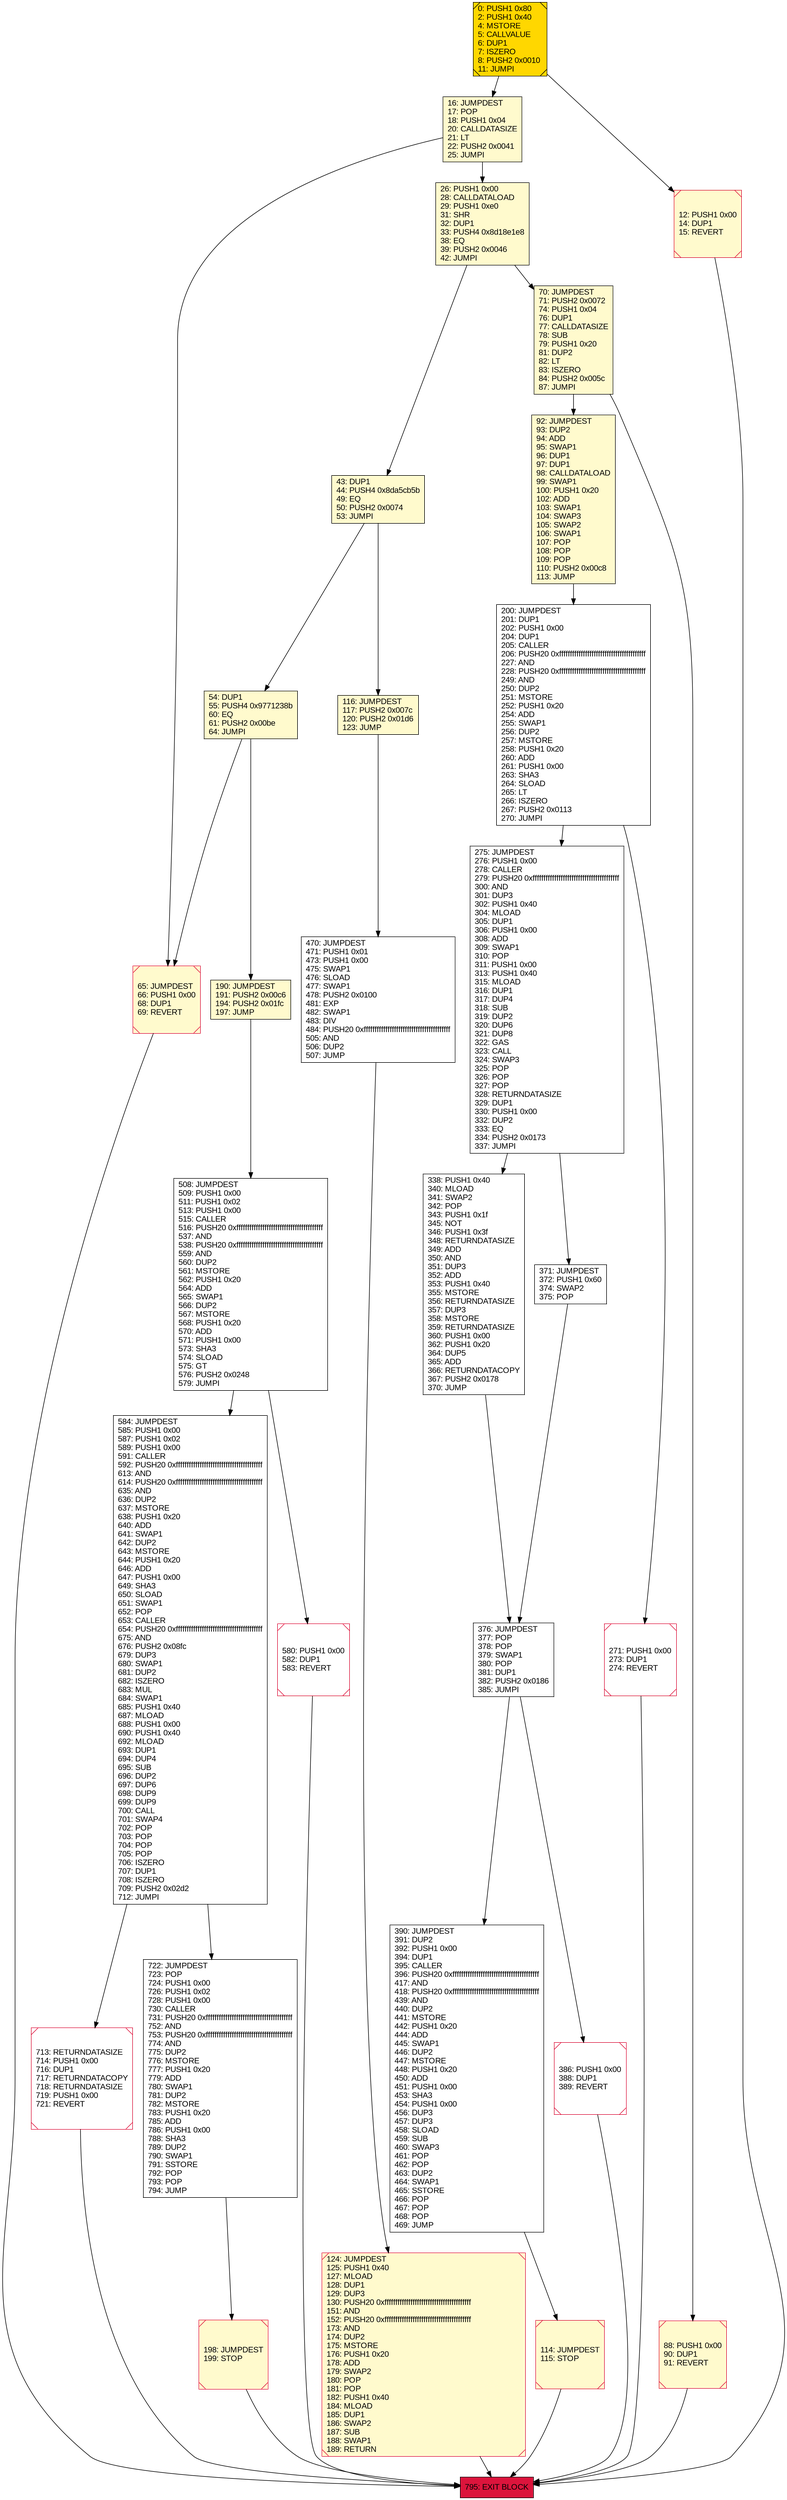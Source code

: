 digraph G {
bgcolor=transparent rankdir=UD;
node [shape=box style=filled color=black fillcolor=white fontname=arial fontcolor=black];
390 [label="390: JUMPDEST\l391: DUP2\l392: PUSH1 0x00\l394: DUP1\l395: CALLER\l396: PUSH20 0xffffffffffffffffffffffffffffffffffffffff\l417: AND\l418: PUSH20 0xffffffffffffffffffffffffffffffffffffffff\l439: AND\l440: DUP2\l441: MSTORE\l442: PUSH1 0x20\l444: ADD\l445: SWAP1\l446: DUP2\l447: MSTORE\l448: PUSH1 0x20\l450: ADD\l451: PUSH1 0x00\l453: SHA3\l454: PUSH1 0x00\l456: DUP3\l457: DUP3\l458: SLOAD\l459: SUB\l460: SWAP3\l461: POP\l462: POP\l463: DUP2\l464: SWAP1\l465: SSTORE\l466: POP\l467: POP\l468: POP\l469: JUMP\l" ];
65 [label="65: JUMPDEST\l66: PUSH1 0x00\l68: DUP1\l69: REVERT\l" fillcolor=lemonchiffon shape=Msquare color=crimson ];
54 [label="54: DUP1\l55: PUSH4 0x9771238b\l60: EQ\l61: PUSH2 0x00be\l64: JUMPI\l" fillcolor=lemonchiffon ];
508 [label="508: JUMPDEST\l509: PUSH1 0x00\l511: PUSH1 0x02\l513: PUSH1 0x00\l515: CALLER\l516: PUSH20 0xffffffffffffffffffffffffffffffffffffffff\l537: AND\l538: PUSH20 0xffffffffffffffffffffffffffffffffffffffff\l559: AND\l560: DUP2\l561: MSTORE\l562: PUSH1 0x20\l564: ADD\l565: SWAP1\l566: DUP2\l567: MSTORE\l568: PUSH1 0x20\l570: ADD\l571: PUSH1 0x00\l573: SHA3\l574: SLOAD\l575: GT\l576: PUSH2 0x0248\l579: JUMPI\l" ];
338 [label="338: PUSH1 0x40\l340: MLOAD\l341: SWAP2\l342: POP\l343: PUSH1 0x1f\l345: NOT\l346: PUSH1 0x3f\l348: RETURNDATASIZE\l349: ADD\l350: AND\l351: DUP3\l352: ADD\l353: PUSH1 0x40\l355: MSTORE\l356: RETURNDATASIZE\l357: DUP3\l358: MSTORE\l359: RETURNDATASIZE\l360: PUSH1 0x00\l362: PUSH1 0x20\l364: DUP5\l365: ADD\l366: RETURNDATACOPY\l367: PUSH2 0x0178\l370: JUMP\l" ];
470 [label="470: JUMPDEST\l471: PUSH1 0x01\l473: PUSH1 0x00\l475: SWAP1\l476: SLOAD\l477: SWAP1\l478: PUSH2 0x0100\l481: EXP\l482: SWAP1\l483: DIV\l484: PUSH20 0xffffffffffffffffffffffffffffffffffffffff\l505: AND\l506: DUP2\l507: JUMP\l" ];
26 [label="26: PUSH1 0x00\l28: CALLDATALOAD\l29: PUSH1 0xe0\l31: SHR\l32: DUP1\l33: PUSH4 0x8d18e1e8\l38: EQ\l39: PUSH2 0x0046\l42: JUMPI\l" fillcolor=lemonchiffon ];
16 [label="16: JUMPDEST\l17: POP\l18: PUSH1 0x04\l20: CALLDATASIZE\l21: LT\l22: PUSH2 0x0041\l25: JUMPI\l" fillcolor=lemonchiffon ];
43 [label="43: DUP1\l44: PUSH4 0x8da5cb5b\l49: EQ\l50: PUSH2 0x0074\l53: JUMPI\l" fillcolor=lemonchiffon ];
198 [label="198: JUMPDEST\l199: STOP\l" fillcolor=lemonchiffon shape=Msquare color=crimson ];
584 [label="584: JUMPDEST\l585: PUSH1 0x00\l587: PUSH1 0x02\l589: PUSH1 0x00\l591: CALLER\l592: PUSH20 0xffffffffffffffffffffffffffffffffffffffff\l613: AND\l614: PUSH20 0xffffffffffffffffffffffffffffffffffffffff\l635: AND\l636: DUP2\l637: MSTORE\l638: PUSH1 0x20\l640: ADD\l641: SWAP1\l642: DUP2\l643: MSTORE\l644: PUSH1 0x20\l646: ADD\l647: PUSH1 0x00\l649: SHA3\l650: SLOAD\l651: SWAP1\l652: POP\l653: CALLER\l654: PUSH20 0xffffffffffffffffffffffffffffffffffffffff\l675: AND\l676: PUSH2 0x08fc\l679: DUP3\l680: SWAP1\l681: DUP2\l682: ISZERO\l683: MUL\l684: SWAP1\l685: PUSH1 0x40\l687: MLOAD\l688: PUSH1 0x00\l690: PUSH1 0x40\l692: MLOAD\l693: DUP1\l694: DUP4\l695: SUB\l696: DUP2\l697: DUP6\l698: DUP9\l699: DUP9\l700: CALL\l701: SWAP4\l702: POP\l703: POP\l704: POP\l705: POP\l706: ISZERO\l707: DUP1\l708: ISZERO\l709: PUSH2 0x02d2\l712: JUMPI\l" ];
713 [label="713: RETURNDATASIZE\l714: PUSH1 0x00\l716: DUP1\l717: RETURNDATACOPY\l718: RETURNDATASIZE\l719: PUSH1 0x00\l721: REVERT\l" shape=Msquare color=crimson ];
722 [label="722: JUMPDEST\l723: POP\l724: PUSH1 0x00\l726: PUSH1 0x02\l728: PUSH1 0x00\l730: CALLER\l731: PUSH20 0xffffffffffffffffffffffffffffffffffffffff\l752: AND\l753: PUSH20 0xffffffffffffffffffffffffffffffffffffffff\l774: AND\l775: DUP2\l776: MSTORE\l777: PUSH1 0x20\l779: ADD\l780: SWAP1\l781: DUP2\l782: MSTORE\l783: PUSH1 0x20\l785: ADD\l786: PUSH1 0x00\l788: SHA3\l789: DUP2\l790: SWAP1\l791: SSTORE\l792: POP\l793: POP\l794: JUMP\l" ];
70 [label="70: JUMPDEST\l71: PUSH2 0x0072\l74: PUSH1 0x04\l76: DUP1\l77: CALLDATASIZE\l78: SUB\l79: PUSH1 0x20\l81: DUP2\l82: LT\l83: ISZERO\l84: PUSH2 0x005c\l87: JUMPI\l" fillcolor=lemonchiffon ];
376 [label="376: JUMPDEST\l377: POP\l378: POP\l379: SWAP1\l380: POP\l381: DUP1\l382: PUSH2 0x0186\l385: JUMPI\l" ];
0 [label="0: PUSH1 0x80\l2: PUSH1 0x40\l4: MSTORE\l5: CALLVALUE\l6: DUP1\l7: ISZERO\l8: PUSH2 0x0010\l11: JUMPI\l" fillcolor=lemonchiffon shape=Msquare fillcolor=gold ];
275 [label="275: JUMPDEST\l276: PUSH1 0x00\l278: CALLER\l279: PUSH20 0xffffffffffffffffffffffffffffffffffffffff\l300: AND\l301: DUP3\l302: PUSH1 0x40\l304: MLOAD\l305: DUP1\l306: PUSH1 0x00\l308: ADD\l309: SWAP1\l310: POP\l311: PUSH1 0x00\l313: PUSH1 0x40\l315: MLOAD\l316: DUP1\l317: DUP4\l318: SUB\l319: DUP2\l320: DUP6\l321: DUP8\l322: GAS\l323: CALL\l324: SWAP3\l325: POP\l326: POP\l327: POP\l328: RETURNDATASIZE\l329: DUP1\l330: PUSH1 0x00\l332: DUP2\l333: EQ\l334: PUSH2 0x0173\l337: JUMPI\l" ];
795 [label="795: EXIT BLOCK\l" fillcolor=crimson ];
190 [label="190: JUMPDEST\l191: PUSH2 0x00c6\l194: PUSH2 0x01fc\l197: JUMP\l" fillcolor=lemonchiffon ];
116 [label="116: JUMPDEST\l117: PUSH2 0x007c\l120: PUSH2 0x01d6\l123: JUMP\l" fillcolor=lemonchiffon ];
92 [label="92: JUMPDEST\l93: DUP2\l94: ADD\l95: SWAP1\l96: DUP1\l97: DUP1\l98: CALLDATALOAD\l99: SWAP1\l100: PUSH1 0x20\l102: ADD\l103: SWAP1\l104: SWAP3\l105: SWAP2\l106: SWAP1\l107: POP\l108: POP\l109: POP\l110: PUSH2 0x00c8\l113: JUMP\l" fillcolor=lemonchiffon ];
386 [label="386: PUSH1 0x00\l388: DUP1\l389: REVERT\l" shape=Msquare color=crimson ];
580 [label="580: PUSH1 0x00\l582: DUP1\l583: REVERT\l" shape=Msquare color=crimson ];
114 [label="114: JUMPDEST\l115: STOP\l" fillcolor=lemonchiffon shape=Msquare color=crimson ];
12 [label="12: PUSH1 0x00\l14: DUP1\l15: REVERT\l" fillcolor=lemonchiffon shape=Msquare color=crimson ];
271 [label="271: PUSH1 0x00\l273: DUP1\l274: REVERT\l" shape=Msquare color=crimson ];
124 [label="124: JUMPDEST\l125: PUSH1 0x40\l127: MLOAD\l128: DUP1\l129: DUP3\l130: PUSH20 0xffffffffffffffffffffffffffffffffffffffff\l151: AND\l152: PUSH20 0xffffffffffffffffffffffffffffffffffffffff\l173: AND\l174: DUP2\l175: MSTORE\l176: PUSH1 0x20\l178: ADD\l179: SWAP2\l180: POP\l181: POP\l182: PUSH1 0x40\l184: MLOAD\l185: DUP1\l186: SWAP2\l187: SUB\l188: SWAP1\l189: RETURN\l" fillcolor=lemonchiffon shape=Msquare color=crimson ];
371 [label="371: JUMPDEST\l372: PUSH1 0x60\l374: SWAP2\l375: POP\l" ];
200 [label="200: JUMPDEST\l201: DUP1\l202: PUSH1 0x00\l204: DUP1\l205: CALLER\l206: PUSH20 0xffffffffffffffffffffffffffffffffffffffff\l227: AND\l228: PUSH20 0xffffffffffffffffffffffffffffffffffffffff\l249: AND\l250: DUP2\l251: MSTORE\l252: PUSH1 0x20\l254: ADD\l255: SWAP1\l256: DUP2\l257: MSTORE\l258: PUSH1 0x20\l260: ADD\l261: PUSH1 0x00\l263: SHA3\l264: SLOAD\l265: LT\l266: ISZERO\l267: PUSH2 0x0113\l270: JUMPI\l" ];
88 [label="88: PUSH1 0x00\l90: DUP1\l91: REVERT\l" fillcolor=lemonchiffon shape=Msquare color=crimson ];
584 -> 713;
16 -> 26;
54 -> 65;
584 -> 722;
722 -> 198;
16 -> 65;
198 -> 795;
713 -> 795;
338 -> 376;
0 -> 16;
376 -> 390;
508 -> 584;
43 -> 54;
92 -> 200;
200 -> 271;
26 -> 70;
190 -> 508;
275 -> 338;
26 -> 43;
54 -> 190;
65 -> 795;
88 -> 795;
508 -> 580;
390 -> 114;
470 -> 124;
371 -> 376;
116 -> 470;
275 -> 371;
200 -> 275;
70 -> 88;
43 -> 116;
0 -> 12;
124 -> 795;
376 -> 386;
271 -> 795;
12 -> 795;
70 -> 92;
386 -> 795;
114 -> 795;
580 -> 795;
}